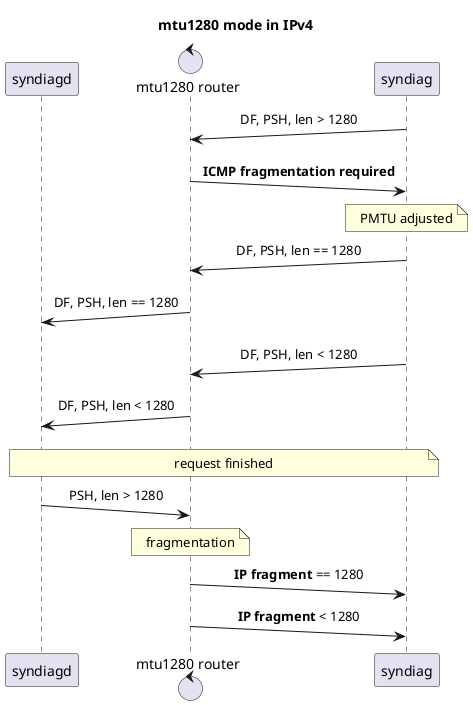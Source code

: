 @startuml

title mtu1280 mode in IPv4

skinparam defaulttextalignment center

participant "syndiagd" as A
control "mtu1280 router" as M
participant "syndiag" as B

M (10)<- B: DF, PSH, len > 1280
M ->(10) B: **ICMP fragmentation required**
note over B: PMTU adjusted
M (10)<- B: DF, PSH, len == 1280
A (10)<- M: DF, PSH, len == 1280
M (10)<- B: DF, PSH, len < 1280
A (10)<- M: DF, PSH, len < 1280

note across: request finished

A ->(10) M: PSH, len > 1280
note over M: fragmentation
M ->(10) B: **IP fragment** == 1280
M ->(10) B: **IP fragment** < 1280

@enduml
